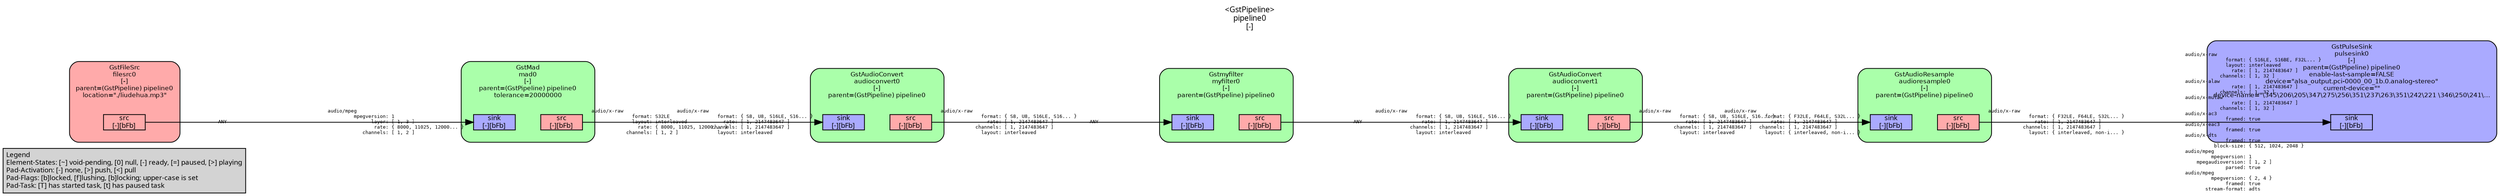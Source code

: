 digraph pipeline {
  rankdir=LR;
  fontname="sans";
  fontsize="10";
  labelloc=t;
  nodesep=.1;
  ranksep=.2;
  label="<GstPipeline>\npipeline0\n[-]";
  node [style="filled,rounded", shape=box, fontsize="9", fontname="sans", margin="0.0,0.0"];
  edge [labelfontsize="6", fontsize="9", fontname="monospace"];
  
  legend [
    pos="0,0!",
    margin="0.05,0.05",
    style="filled",
    label="Legend\lElement-States: [~] void-pending, [0] null, [-] ready, [=] paused, [>] playing\lPad-Activation: [-] none, [>] push, [<] pull\lPad-Flags: [b]locked, [f]lushing, [b]locking; upper-case is set\lPad-Task: [T] has started task, [t] has paused task\l",
  ];
  subgraph cluster_pulsesink0_0x939a80 {
    fontname="Bitstream Vera Sans";
    fontsize="8";
    style="filled,rounded";
    color=black;
    label="GstPulseSink\npulsesink0\n[-]\nparent=(GstPipeline) pipeline0\nenable-last-sample=FALSE\ndevice=\"alsa_output.pci-0000_00_1b.0.analog-stereo\"\ncurrent-device=\"\"\ndevice-name=\"\\345\\206\\205\\347\\275\\256\\351\\237\\263\\351\\242\\221 \\346\\250\\241\\…";
    subgraph cluster_pulsesink0_0x939a80_sink {
      label="";
      style="invis";
      pulsesink0_0x939a80_sink_0x9198f0 [color=black, fillcolor="#aaaaff", label="sink\n[-][bFb]", height="0.2", style="filled,solid"];
    }

    fillcolor="#aaaaff";
  }

  subgraph cluster_audioresample0_0x92c2d0 {
    fontname="Bitstream Vera Sans";
    fontsize="8";
    style="filled,rounded";
    color=black;
    label="GstAudioResample\naudioresample0\n[-]\nparent=(GstPipeline) pipeline0";
    subgraph cluster_audioresample0_0x92c2d0_sink {
      label="";
      style="invis";
      audioresample0_0x92c2d0_sink_0x919470 [color=black, fillcolor="#aaaaff", label="sink\n[-][bFb]", height="0.2", style="filled,solid"];
    }

    subgraph cluster_audioresample0_0x92c2d0_src {
      label="";
      style="invis";
      audioresample0_0x92c2d0_src_0x9196b0 [color=black, fillcolor="#ffaaaa", label="src\n[-][bFb]", height="0.2", style="filled,solid"];
    }

    audioresample0_0x92c2d0_sink_0x919470 -> audioresample0_0x92c2d0_src_0x9196b0 [style="invis"];
    fillcolor="#aaffaa";
  }

  audioresample0_0x92c2d0_src_0x9196b0 -> pulsesink0_0x939a80_sink_0x9198f0 [labeldistance="10", labelangle="0", label="                                                  ", taillabel="audio/x-raw\l              format: { F32LE, F64LE, S32L... }\l                rate: [ 1, 2147483647 ]\l            channels: [ 1, 2147483647 ]\l              layout: { interleaved, non-i... }\l", headlabel="audio/x-raw\l              format: { S16LE, S16BE, F32L... }\l              layout: interleaved\l                rate: [ 1, 2147483647 ]\l            channels: [ 1, 32 ]\laudio/x-alaw\l                rate: [ 1, 2147483647 ]\l            channels: [ 1, 32 ]\laudio/x-mulaw\l                rate: [ 1, 2147483647 ]\l            channels: [ 1, 32 ]\laudio/x-ac3\l              framed: true\laudio/x-eac3\l              framed: true\laudio/x-dts\l              framed: true\l          block-size: { 512, 1024, 2048 }\laudio/mpeg\l         mpegversion: 1\l    mpegaudioversion: [ 1, 2 ]\l              parsed: true\laudio/mpeg\l         mpegversion: { 2, 4 }\l              framed: true\l       stream-format: adts\l"]
  subgraph cluster_audioconvert1_0x926970 {
    fontname="Bitstream Vera Sans";
    fontsize="8";
    style="filled,rounded";
    color=black;
    label="GstAudioConvert\naudioconvert1\n[-]\nparent=(GstPipeline) pipeline0";
    subgraph cluster_audioconvert1_0x926970_sink {
      label="";
      style="invis";
      audioconvert1_0x926970_sink_0x918ff0 [color=black, fillcolor="#aaaaff", label="sink\n[-][bFb]", height="0.2", style="filled,solid"];
    }

    subgraph cluster_audioconvert1_0x926970_src {
      label="";
      style="invis";
      audioconvert1_0x926970_src_0x919230 [color=black, fillcolor="#ffaaaa", label="src\n[-][bFb]", height="0.2", style="filled,solid"];
    }

    audioconvert1_0x926970_sink_0x918ff0 -> audioconvert1_0x926970_src_0x919230 [style="invis"];
    fillcolor="#aaffaa";
  }

  audioconvert1_0x926970_src_0x919230 -> audioresample0_0x92c2d0_sink_0x919470 [labeldistance="10", labelangle="0", label="                                                  ", taillabel="audio/x-raw\l              format: { S8, U8, S16LE, S16... }\l                rate: [ 1, 2147483647 ]\l            channels: [ 1, 2147483647 ]\l              layout: interleaved\l", headlabel="audio/x-raw\l              format: { F32LE, F64LE, S32L... }\l                rate: [ 1, 2147483647 ]\l            channels: [ 1, 2147483647 ]\l              layout: { interleaved, non-i... }\l"]
  subgraph cluster_myfilter0_0x927000 {
    fontname="Bitstream Vera Sans";
    fontsize="8";
    style="filled,rounded";
    color=black;
    label="Gstmyfilter\nmyfilter0\n[-]\nparent=(GstPipeline) pipeline0";
    subgraph cluster_myfilter0_0x927000_sink {
      label="";
      style="invis";
      myfilter0_0x927000_sink_0x918b70 [color=black, fillcolor="#aaaaff", label="sink\n[-][bFb]", height="0.2", style="filled,solid"];
    }

    subgraph cluster_myfilter0_0x927000_src {
      label="";
      style="invis";
      myfilter0_0x927000_src_0x918db0 [color=black, fillcolor="#ffaaaa", label="src\n[-][bFb]", height="0.2", style="filled,solid"];
    }

    myfilter0_0x927000_sink_0x918b70 -> myfilter0_0x927000_src_0x918db0 [style="invis"];
    fillcolor="#aaffaa";
  }

  myfilter0_0x927000_src_0x918db0 -> audioconvert1_0x926970_sink_0x918ff0 [labeldistance="10", labelangle="0", label="                                                  ", taillabel="ANY", headlabel="audio/x-raw\l              format: { S8, U8, S16LE, S16... }\l                rate: [ 1, 2147483647 ]\l            channels: [ 1, 2147483647 ]\l              layout: interleaved\l"]
  subgraph cluster_audioconvert0_0x924b80 {
    fontname="Bitstream Vera Sans";
    fontsize="8";
    style="filled,rounded";
    color=black;
    label="GstAudioConvert\naudioconvert0\n[-]\nparent=(GstPipeline) pipeline0";
    subgraph cluster_audioconvert0_0x924b80_sink {
      label="";
      style="invis";
      audioconvert0_0x924b80_sink_0x9186f0 [color=black, fillcolor="#aaaaff", label="sink\n[-][bFb]", height="0.2", style="filled,solid"];
    }

    subgraph cluster_audioconvert0_0x924b80_src {
      label="";
      style="invis";
      audioconvert0_0x924b80_src_0x918930 [color=black, fillcolor="#ffaaaa", label="src\n[-][bFb]", height="0.2", style="filled,solid"];
    }

    audioconvert0_0x924b80_sink_0x9186f0 -> audioconvert0_0x924b80_src_0x918930 [style="invis"];
    fillcolor="#aaffaa";
  }

  audioconvert0_0x924b80_src_0x918930 -> myfilter0_0x927000_sink_0x918b70 [labeldistance="10", labelangle="0", label="                                                  ", taillabel="audio/x-raw\l              format: { S8, U8, S16LE, S16... }\l                rate: [ 1, 2147483647 ]\l            channels: [ 1, 2147483647 ]\l              layout: interleaved\l", headlabel="ANY"]
  subgraph cluster_mad0_0x91a2c0 {
    fontname="Bitstream Vera Sans";
    fontsize="8";
    style="filled,rounded";
    color=black;
    label="GstMad\nmad0\n[-]\nparent=(GstPipeline) pipeline0\ntolerance=20000000";
    subgraph cluster_mad0_0x91a2c0_sink {
      label="";
      style="invis";
      mad0_0x91a2c0_sink_0x918270 [color=black, fillcolor="#aaaaff", label="sink\n[-][bFb]", height="0.2", style="filled,solid"];
    }

    subgraph cluster_mad0_0x91a2c0_src {
      label="";
      style="invis";
      mad0_0x91a2c0_src_0x9184b0 [color=black, fillcolor="#ffaaaa", label="src\n[-][bFb]", height="0.2", style="filled,solid"];
    }

    mad0_0x91a2c0_sink_0x918270 -> mad0_0x91a2c0_src_0x9184b0 [style="invis"];
    fillcolor="#aaffaa";
  }

  mad0_0x91a2c0_src_0x9184b0 -> audioconvert0_0x924b80_sink_0x9186f0 [labeldistance="10", labelangle="0", label="                                                  ", taillabel="audio/x-raw\l              format: S32LE\l              layout: interleaved\l                rate: { 8000, 11025, 12000... }\l            channels: [ 1, 2 ]\l", headlabel="audio/x-raw\l              format: { S8, U8, S16LE, S16... }\l                rate: [ 1, 2147483647 ]\l            channels: [ 1, 2147483647 ]\l              layout: interleaved\l"]
  subgraph cluster_filesrc0_0x80e110 {
    fontname="Bitstream Vera Sans";
    fontsize="8";
    style="filled,rounded";
    color=black;
    label="GstFileSrc\nfilesrc0\n[-]\nparent=(GstPipeline) pipeline0\nlocation=\"./liudehua.mp3\"";
    subgraph cluster_filesrc0_0x80e110_src {
      label="";
      style="invis";
      filesrc0_0x80e110_src_0x918030 [color=black, fillcolor="#ffaaaa", label="src\n[-][bFb]", height="0.2", style="filled,solid"];
    }

    fillcolor="#ffaaaa";
  }

  filesrc0_0x80e110_src_0x918030 -> mad0_0x91a2c0_sink_0x918270 [labeldistance="10", labelangle="0", label="                                                  ", taillabel="ANY", headlabel="audio/mpeg\l         mpegversion: 1\l               layer: [ 1, 3 ]\l                rate: { 8000, 11025, 12000... }\l            channels: [ 1, 2 ]\l"]
}
